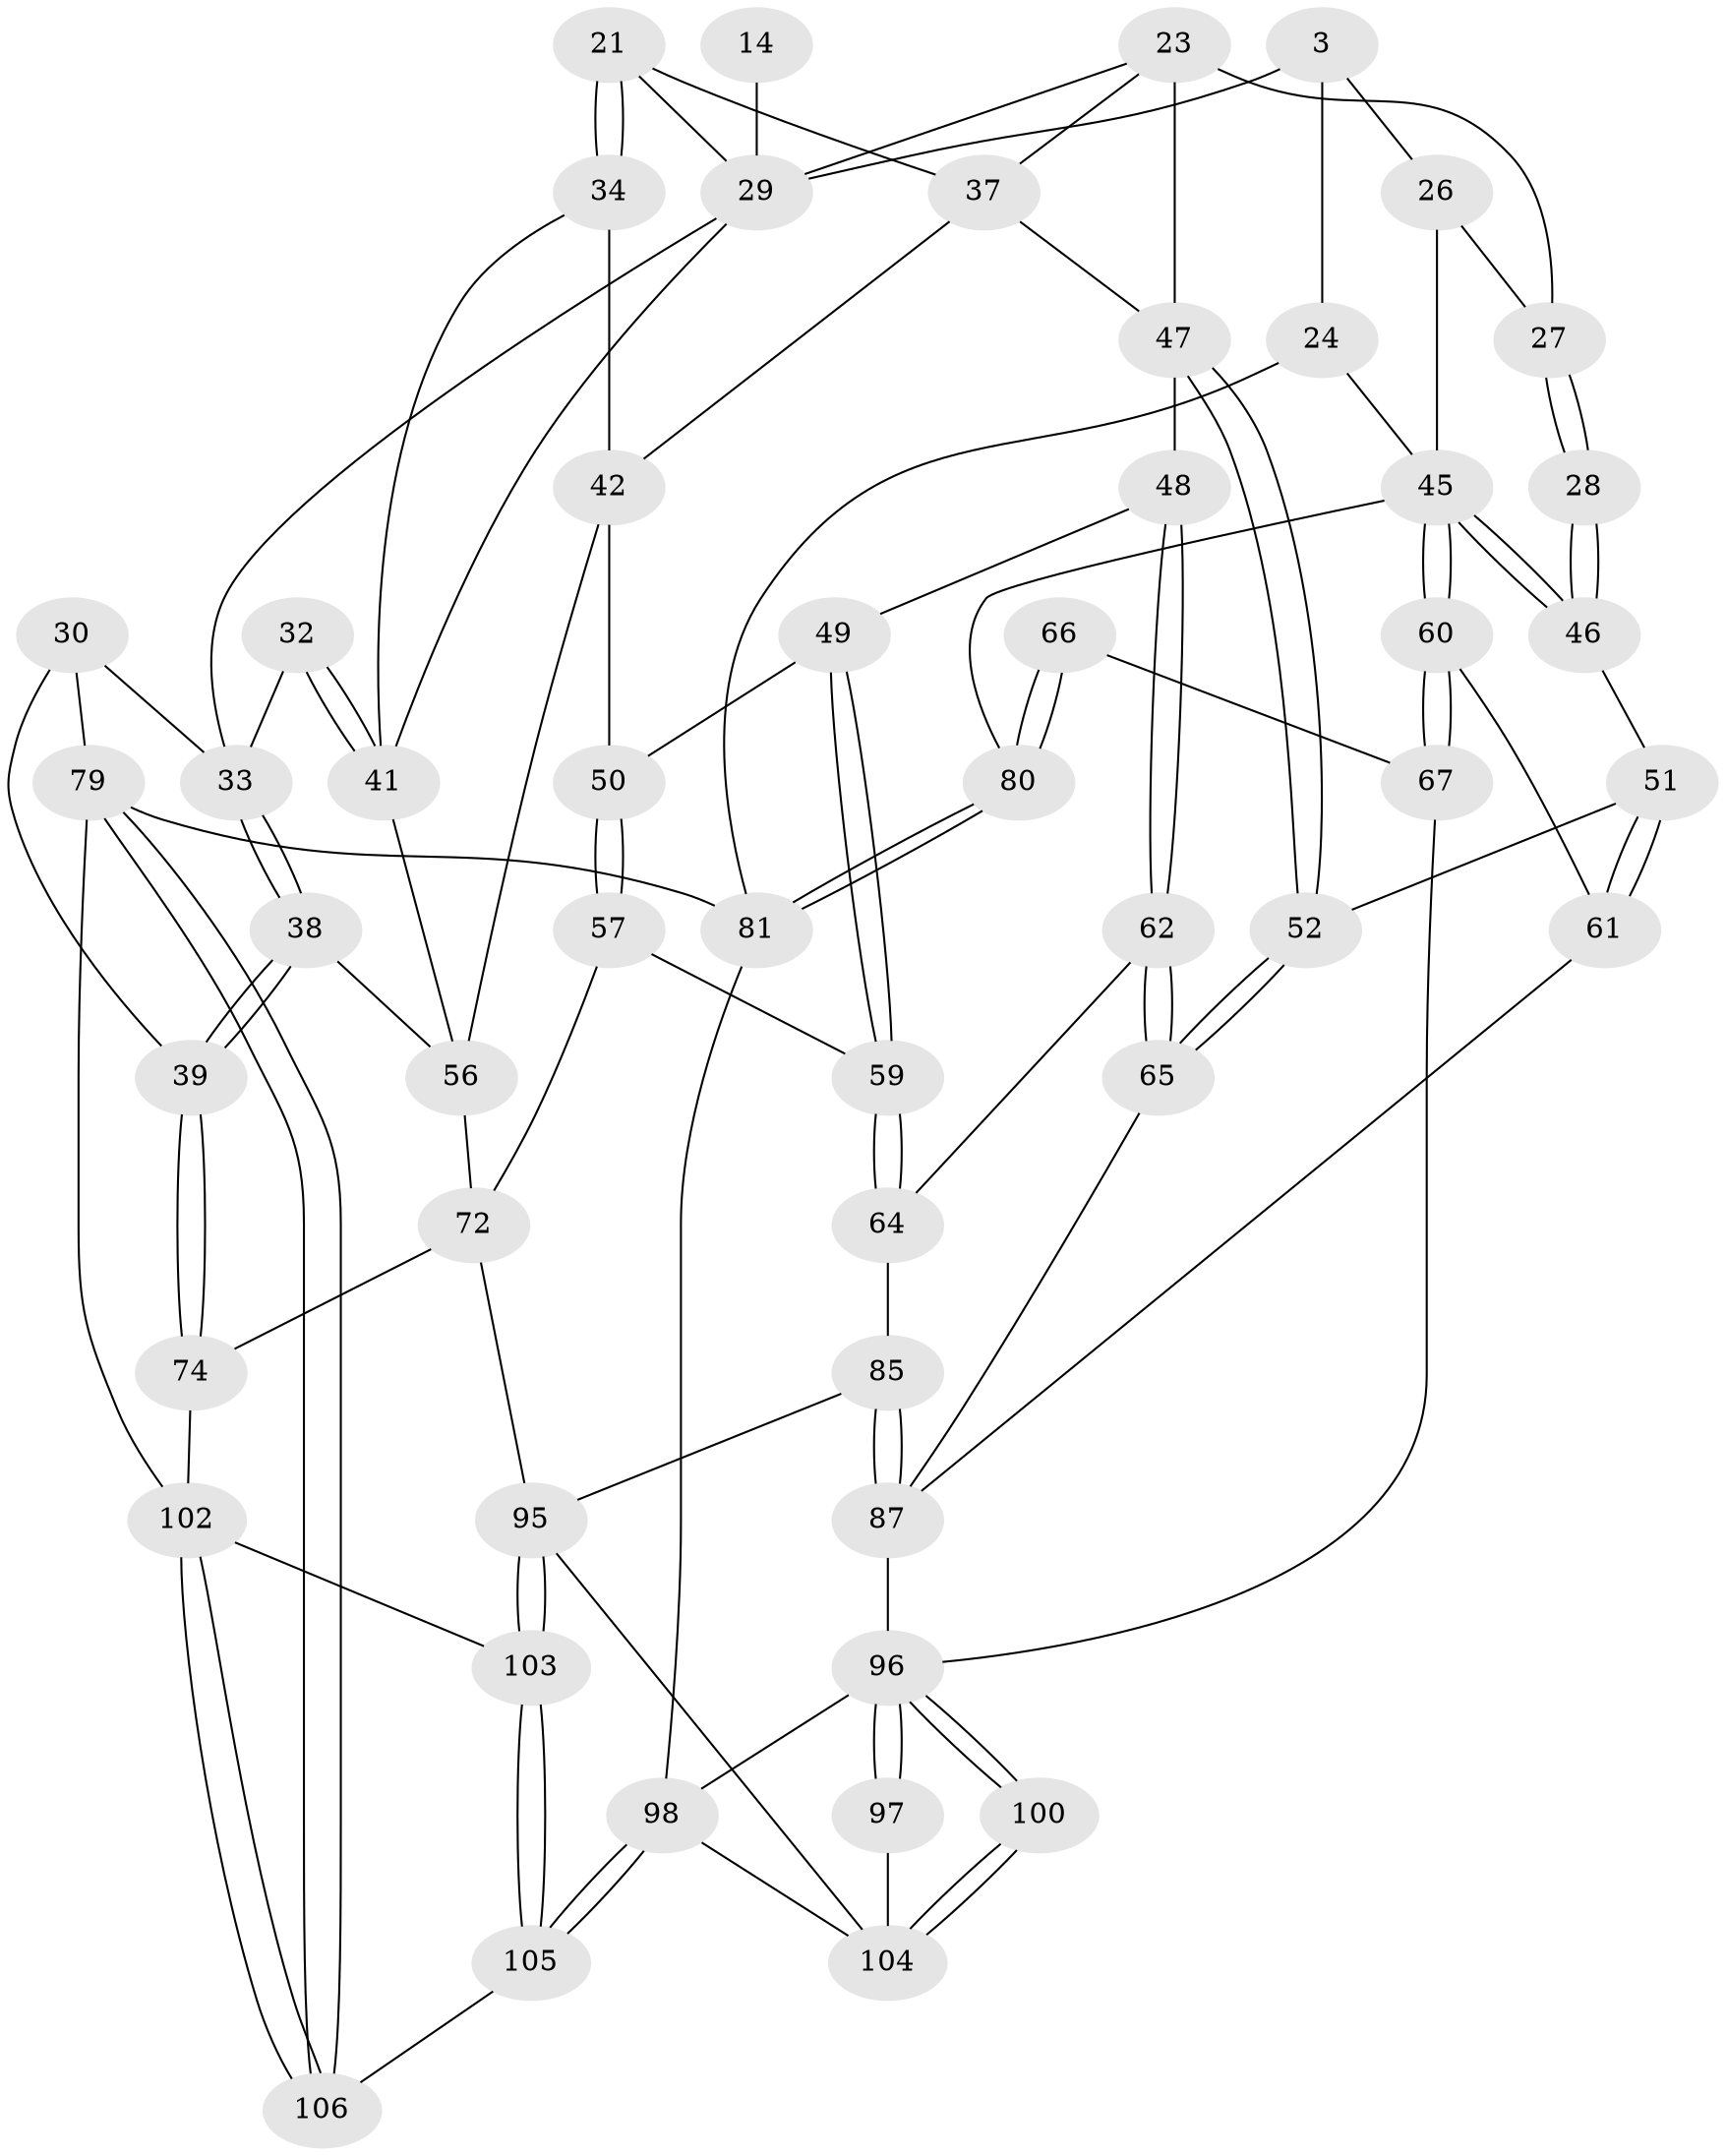 // original degree distribution, {3: 0.018867924528301886, 4: 0.24528301886792453, 5: 0.5094339622641509, 6: 0.22641509433962265}
// Generated by graph-tools (version 1.1) at 2025/01/03/09/25 05:01:47]
// undirected, 53 vertices, 116 edges
graph export_dot {
graph [start="1"]
  node [color=gray90,style=filled];
  3 [pos="+0.8660713640787955+0"];
  14 [pos="+0.3443545512466232+0.07874805161550479"];
  21 [pos="+0.37870559180377844+0.1172118336375097"];
  23 [pos="+0.5974348944588879+0.1825200590385816",super="+19"];
  24 [pos="+0.8710582202302223+0.19394186062494434",super="+4"];
  26 [pos="+0.821319503374775+0.16001427807343183",super="+15"];
  27 [pos="+0.6572566032753202+0.16075834329051003",super="+22"];
  28 [pos="+0.6252202782926134+0.18178869663982064"];
  29 [pos="+0.24738870628440734+0.12048898075710476",super="+9+13"];
  30 [pos="+0+0.11231209842968932",super="+11"];
  32 [pos="+0.15625084614628976+0.2350947026680346"];
  33 [pos="+0.11429129240288985+0.20167128228464024",super="+10"];
  34 [pos="+0.35255578633887386+0.19041979638910045"];
  37 [pos="+0.48131470331035814+0.20782472065212382",super="+20"];
  38 [pos="+0+0.30184083478107815"];
  39 [pos="+0+0.30402489343212064"];
  41 [pos="+0.19827210610835858+0.29745242547470474",super="+35+31"];
  42 [pos="+0.3939820490975579+0.28400493329318216",super="+40"];
  45 [pos="+0.6982380703514313+0.3460023569727438",super="+44+25"];
  46 [pos="+0.6793496547337263+0.3410506332419943"];
  47 [pos="+0.5051035063817423+0.35980130584704983",super="+36"];
  48 [pos="+0.480866956116434+0.36162613967861973"];
  49 [pos="+0.429571810698142+0.3401702603243947"];
  50 [pos="+0.41006304886683903+0.31153565617149587"];
  51 [pos="+0.6732057918682066+0.3448424779233459"];
  52 [pos="+0.5683159402253307+0.3847303310563975"];
  56 [pos="+0.19029145033366587+0.3902971154814269",super="+43"];
  57 [pos="+0.22970797008076466+0.4386067644438194"];
  59 [pos="+0.3290597665482722+0.4677662842682481"];
  60 [pos="+0.7736655062075982+0.5700616959600839"];
  61 [pos="+0.6334674022741976+0.5796044173544941"];
  62 [pos="+0.46250021821098297+0.4562114928720908"];
  64 [pos="+0.34444699186863803+0.4864684422877799",super="+63"];
  65 [pos="+0.5743611231390162+0.5640429769846924"];
  66 [pos="+0.843563575942426+0.5293949820011774"];
  67 [pos="+0.7793569698757093+0.5720021080012637"];
  72 [pos="+0.16016158391654525+0.5026695288586098",super="+58"];
  74 [pos="+0+0.5141154276830636",super="+73"];
  79 [pos="+0+1",super="+6"];
  80 [pos="+1+0.8597989342647104",super="+54+55"];
  81 [pos="+1+1",super="+5+53"];
  85 [pos="+0.4232283034498206+0.6848482041425658",super="+76+75+70"];
  87 [pos="+0.5832251966070437+0.603583562338635",super="+68+69"];
  95 [pos="+0.39681851335158397+0.8237394733376112",super="+86+82+71"];
  96 [pos="+0.7375718951375261+0.9370680200646615",super="+89+88+90"];
  97 [pos="+0.6231364124140565+0.8296235311656016",super="+92"];
  98 [pos="+0.9628802106891112+1",super="+91"];
  100 [pos="+0.7591352422579171+0.9705567930758008"];
  102 [pos="+0.1571086309153937+0.8670013399983267",super="+84"];
  103 [pos="+0.37121883729800953+0.8609424890421575",super="+101+83"];
  104 [pos="+0.4958052152820761+0.8312433682807716",super="+93+99"];
  105 [pos="+0.41237452550165227+1"];
  106 [pos="+0.047526243180013035+1"];
  3 -- 26;
  3 -- 24;
  3 -- 29;
  14 -- 29 [weight=3];
  21 -- 34;
  21 -- 34;
  21 -- 29;
  21 -- 37;
  23 -- 27 [weight=2];
  23 -- 47;
  23 -- 29;
  23 -- 37;
  24 -- 81 [weight=2];
  24 -- 45;
  26 -- 27 [weight=2];
  26 -- 45;
  27 -- 28 [weight=2];
  27 -- 28;
  28 -- 46;
  28 -- 46;
  29 -- 41;
  29 -- 33;
  30 -- 39;
  30 -- 79 [weight=2];
  30 -- 33;
  32 -- 33;
  32 -- 41 [weight=2];
  32 -- 41;
  33 -- 38;
  33 -- 38;
  34 -- 42;
  34 -- 41;
  37 -- 42;
  37 -- 47;
  38 -- 39;
  38 -- 39;
  38 -- 56;
  39 -- 74;
  39 -- 74;
  41 -- 56;
  42 -- 50;
  42 -- 56;
  45 -- 46;
  45 -- 46;
  45 -- 60;
  45 -- 60;
  45 -- 80;
  46 -- 51;
  47 -- 48;
  47 -- 52;
  47 -- 52;
  48 -- 49;
  48 -- 62;
  48 -- 62;
  49 -- 50;
  49 -- 59;
  49 -- 59;
  50 -- 57;
  50 -- 57;
  51 -- 52;
  51 -- 61;
  51 -- 61;
  52 -- 65;
  52 -- 65;
  56 -- 72;
  57 -- 59;
  57 -- 72;
  59 -- 64;
  59 -- 64;
  60 -- 61;
  60 -- 67;
  60 -- 67;
  61 -- 87;
  62 -- 65;
  62 -- 65;
  62 -- 64;
  64 -- 85 [weight=2];
  65 -- 87;
  66 -- 67;
  66 -- 80 [weight=2];
  66 -- 80;
  67 -- 96;
  72 -- 74;
  72 -- 95;
  74 -- 102 [weight=2];
  79 -- 106;
  79 -- 106;
  79 -- 81 [weight=2];
  79 -- 102;
  80 -- 81 [weight=2];
  80 -- 81;
  81 -- 98;
  85 -- 87 [weight=2];
  85 -- 87;
  85 -- 95 [weight=2];
  87 -- 96;
  95 -- 103 [weight=2];
  95 -- 103;
  95 -- 104;
  96 -- 97 [weight=2];
  96 -- 97;
  96 -- 100;
  96 -- 100;
  96 -- 98;
  97 -- 104 [weight=2];
  98 -- 105;
  98 -- 105;
  98 -- 104;
  100 -- 104 [weight=2];
  100 -- 104;
  102 -- 106;
  102 -- 106;
  102 -- 103 [weight=2];
  103 -- 105;
  103 -- 105;
  105 -- 106;
}
